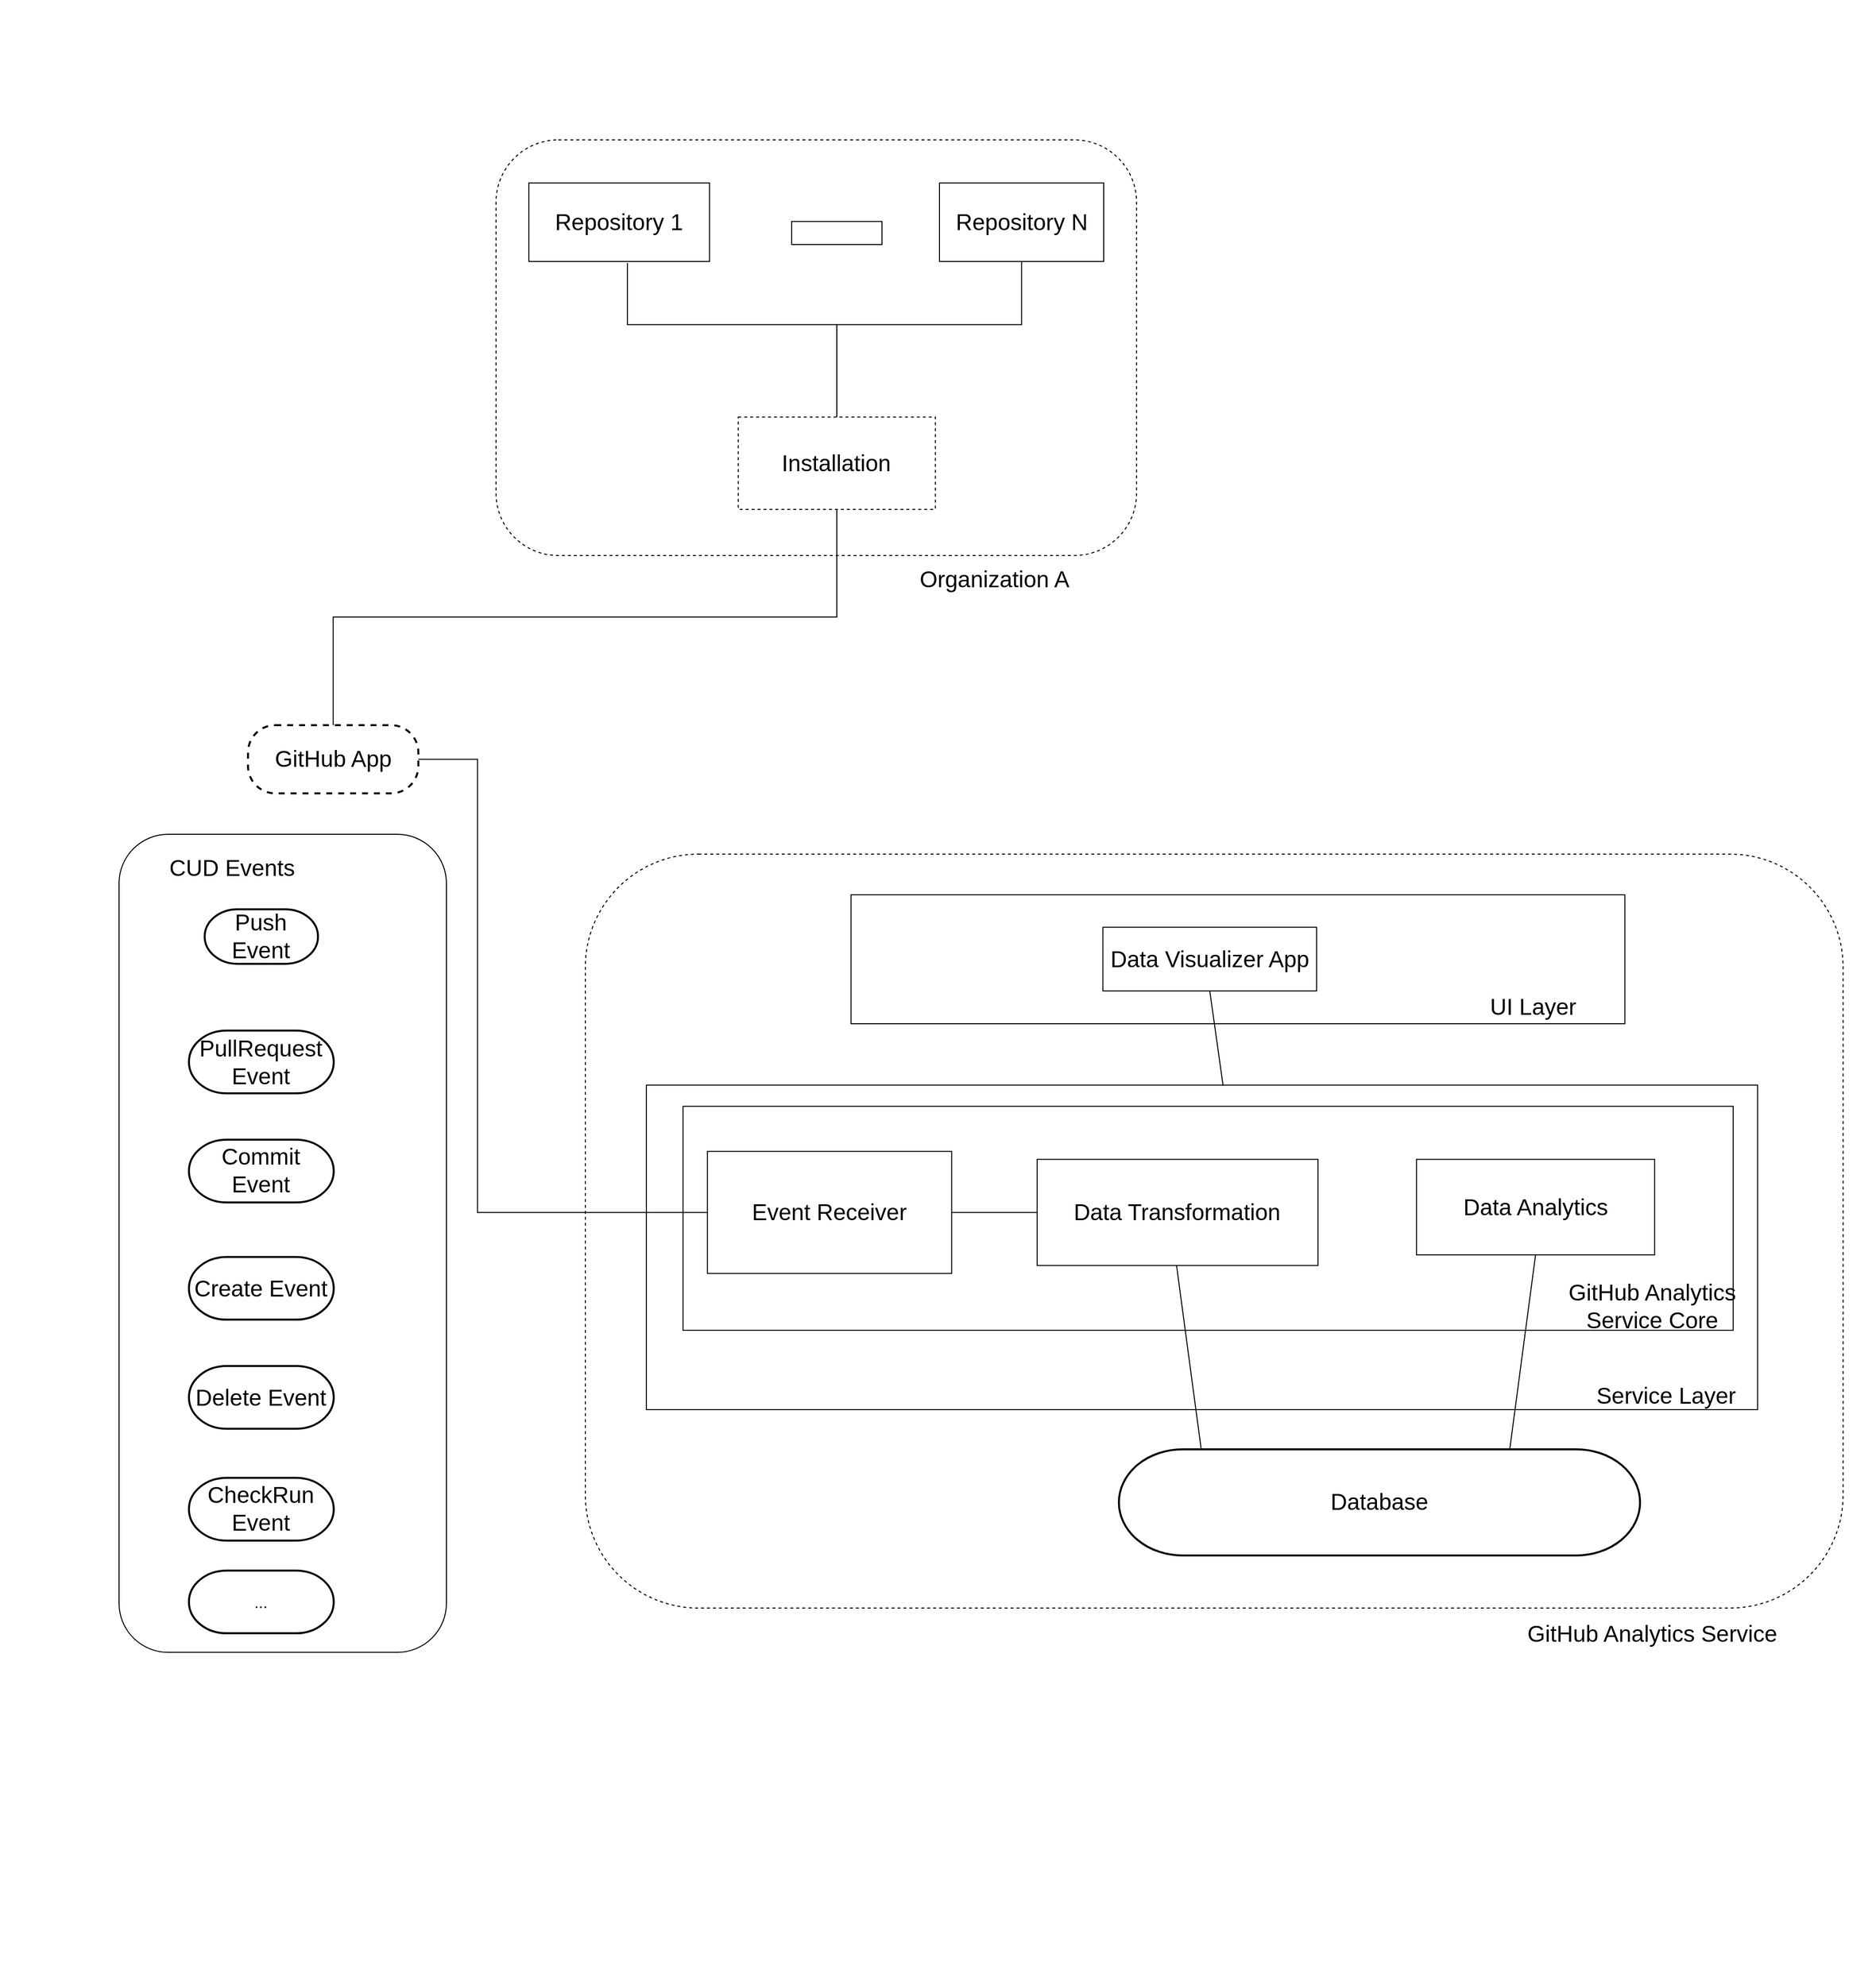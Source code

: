 <mxfile version="17.4.2" type="device"><diagram id="S0BXft9Xyf9-TzEXJCx_" name="Page-1"><mxGraphModel dx="3204" dy="254" grid="1" gridSize="10" guides="1" tooltips="1" connect="1" arrows="1" fold="1" page="1" pageScale="1" pageWidth="827" pageHeight="583" math="0" shadow="0"><root><mxCell id="0"/><mxCell id="1" parent="0"/><mxCell id="Zn4DgPz5Z8ld5ZQRRnSK-152" value="" style="group" parent="1" vertex="1" connectable="0"><mxGeometry x="-610" y="1169" width="1890" height="2001" as="geometry"/></mxCell><mxCell id="Zn4DgPz5Z8ld5ZQRRnSK-51" value="" style="rounded=1;whiteSpace=wrap;html=1;strokeWidth=2;arcSize=40;dashed=1;" parent="Zn4DgPz5Z8ld5ZQRRnSK-152" vertex="1"><mxGeometry x="250" y="731" width="171.7" height="68.72" as="geometry"/></mxCell><mxCell id="Zn4DgPz5Z8ld5ZQRRnSK-52" value="&lt;font style=&quot;font-size: 23px&quot;&gt;GitHub App&lt;/font&gt;" style="text;html=1;strokeColor=none;fillColor=none;align=center;verticalAlign=middle;whiteSpace=wrap;rounded=0;dashed=1;" parent="Zn4DgPz5Z8ld5ZQRRnSK-152" vertex="1"><mxGeometry x="270.87" y="748.18" width="129.96" height="34.36" as="geometry"/></mxCell><mxCell id="Zn4DgPz5Z8ld5ZQRRnSK-151" value="" style="group" parent="Zn4DgPz5Z8ld5ZQRRnSK-152" vertex="1" connectable="0"><mxGeometry x="590" y="591" width="1267.83" height="1241" as="geometry"/></mxCell><mxCell id="Zn4DgPz5Z8ld5ZQRRnSK-70" value="" style="rounded=1;whiteSpace=wrap;html=1;dashed=1;" parent="Zn4DgPz5Z8ld5ZQRRnSK-151" vertex="1"><mxGeometry y="270" width="1267.83" height="760" as="geometry"/></mxCell><mxCell id="Zn4DgPz5Z8ld5ZQRRnSK-71" value="&lt;font style=&quot;font-size: 23px&quot;&gt;GitHub Analytics Service&lt;/font&gt;" style="text;html=1;strokeColor=none;fillColor=none;align=center;verticalAlign=middle;whiteSpace=wrap;rounded=0;dashed=1;" parent="Zn4DgPz5Z8ld5ZQRRnSK-151" vertex="1"><mxGeometry x="927.833" y="1040.001" width="294.521" height="32.094" as="geometry"/></mxCell><mxCell id="Zn4DgPz5Z8ld5ZQRRnSK-73" value="" style="rounded=0;whiteSpace=wrap;html=1;fontSize=16;" parent="Zn4DgPz5Z8ld5ZQRRnSK-151" vertex="1"><mxGeometry x="267.83" y="311" width="780" height="130" as="geometry"/></mxCell><mxCell id="Zn4DgPz5Z8ld5ZQRRnSK-74" value="" style="rounded=0;whiteSpace=wrap;html=1;fontSize=16;" parent="Zn4DgPz5Z8ld5ZQRRnSK-151" vertex="1"><mxGeometry x="61.55" y="502.82" width="1120.12" height="327.18" as="geometry"/></mxCell><mxCell id="Zn4DgPz5Z8ld5ZQRRnSK-75" value="&lt;font style=&quot;font-size: 23px&quot;&gt;UI Layer&lt;/font&gt;" style="text;html=1;strokeColor=none;fillColor=none;align=center;verticalAlign=middle;whiteSpace=wrap;rounded=0;fontSize=16;" parent="Zn4DgPz5Z8ld5ZQRRnSK-151" vertex="1"><mxGeometry x="863.199" y="407.915" width="184.635" height="32.095" as="geometry"/></mxCell><mxCell id="Zn4DgPz5Z8ld5ZQRRnSK-76" value="&lt;font style=&quot;font-size: 23px&quot;&gt;Service Layer&lt;/font&gt;" style="text;html=1;strokeColor=none;fillColor=none;align=center;verticalAlign=middle;whiteSpace=wrap;rounded=0;fontSize=16;" parent="Zn4DgPz5Z8ld5ZQRRnSK-151" vertex="1"><mxGeometry x="997.031" y="800.003" width="184.635" height="32.095" as="geometry"/></mxCell><mxCell id="Zn4DgPz5Z8ld5ZQRRnSK-78" value="&lt;span&gt;&lt;font style=&quot;font-size: 23px&quot;&gt;Data Visualizer App&lt;/font&gt;&lt;/span&gt;" style="rounded=0;whiteSpace=wrap;html=1;fontSize=16;" parent="Zn4DgPz5Z8ld5ZQRRnSK-151" vertex="1"><mxGeometry x="521.732" y="343.725" width="215.408" height="64.19" as="geometry"/></mxCell><mxCell id="Zn4DgPz5Z8ld5ZQRRnSK-93" value="" style="rounded=0;whiteSpace=wrap;html=1;fontSize=16;" parent="Zn4DgPz5Z8ld5ZQRRnSK-151" vertex="1"><mxGeometry x="98.47" y="524.22" width="1058.57" height="225.78" as="geometry"/></mxCell><mxCell id="Zn4DgPz5Z8ld5ZQRRnSK-94" value="&lt;font style=&quot;font-size: 23px&quot;&gt;GitHub Analytics Service Core&lt;/font&gt;" style="text;html=1;strokeColor=none;fillColor=none;align=center;verticalAlign=middle;whiteSpace=wrap;rounded=0;dashed=1;" parent="Zn4DgPz5Z8ld5ZQRRnSK-151" vertex="1"><mxGeometry x="981.57" y="710" width="187.04" height="32.09" as="geometry"/></mxCell><mxCell id="Zn4DgPz5Z8ld5ZQRRnSK-96" value="&lt;font style=&quot;font-size: 23px&quot;&gt;Event Receiver&lt;/font&gt;" style="rounded=0;whiteSpace=wrap;html=1;fontSize=16;" parent="Zn4DgPz5Z8ld5ZQRRnSK-151" vertex="1"><mxGeometry x="123.09" y="569.683" width="246.181" height="123.03" as="geometry"/></mxCell><mxCell id="Zn4DgPz5Z8ld5ZQRRnSK-112" value="&lt;font style=&quot;font-size: 23px&quot;&gt;Data Analytics&lt;/font&gt;" style="rounded=0;whiteSpace=wrap;html=1;fontSize=16;" parent="Zn4DgPz5Z8ld5ZQRRnSK-151" vertex="1"><mxGeometry x="837.827" y="577.704" width="240.026" height="96.284" as="geometry"/></mxCell><mxCell id="Zn4DgPz5Z8ld5ZQRRnSK-115" value="" style="shape=updateedge;endArrow=none;vertical=true;rounded=0;fontSize=16;elbow=vertical;exitX=0.5;exitY=1;exitDx=0;exitDy=0;entryX=0.75;entryY=0;entryDx=0;entryDy=0;" parent="Zn4DgPz5Z8ld5ZQRRnSK-151" source="Zn4DgPz5Z8ld5ZQRRnSK-112" target="Zn4DgPz5Z8ld5ZQRRnSK-128" edge="1"><mxGeometry width="30" height="80" relative="1" as="geometry"><mxPoint x="593.911" y="834.466" as="sourcePoint"/><mxPoint x="707.054" y="1048.431" as="targetPoint"/></mxGeometry></mxCell><mxCell id="Zn4DgPz5Z8ld5ZQRRnSK-118" value="" style="shape=useedge;vertical=true;endArrow=none;useSignPosition=left;useSignDirection=south;rounded=0;fontSize=16;elbow=vertical;exitX=0.5;exitY=1;exitDx=0;exitDy=0;entryX=0.519;entryY=0.002;entryDx=0;entryDy=0;entryPerimeter=0;" parent="Zn4DgPz5Z8ld5ZQRRnSK-151" edge="1" target="Zn4DgPz5Z8ld5ZQRRnSK-74" source="Zn4DgPz5Z8ld5ZQRRnSK-78"><mxGeometry height="160" relative="1" as="geometry"><mxPoint x="615.451" y="335.961" as="sourcePoint"/><mxPoint x="621.83" y="501" as="targetPoint"/></mxGeometry></mxCell><mxCell id="Zn4DgPz5Z8ld5ZQRRnSK-124" value="" style="shape=useedge;endArrow=none;useSignPosition=up;useSignDirection=east;rounded=0;fontSize=16;elbow=vertical;entryX=0;entryY=0.5;entryDx=0;entryDy=0;" parent="Zn4DgPz5Z8ld5ZQRRnSK-151" target="Zn4DgPz5Z8ld5ZQRRnSK-125" edge="1"><mxGeometry width="160" relative="1" as="geometry"><mxPoint x="369.271" y="631.198" as="sourcePoint"/><mxPoint x="738.542" y="637.082" as="targetPoint"/></mxGeometry></mxCell><mxCell id="Zn4DgPz5Z8ld5ZQRRnSK-125" value="&lt;font style=&quot;font-size: 23px&quot;&gt;Data Transformation&lt;/font&gt;" style="rounded=0;whiteSpace=wrap;html=1;fontSize=16;" parent="Zn4DgPz5Z8ld5ZQRRnSK-151" vertex="1"><mxGeometry x="455.434" y="577.707" width="283.108" height="106.983" as="geometry"/></mxCell><mxCell id="Zn4DgPz5Z8ld5ZQRRnSK-127" value="" style="shape=useedge;vertical=true;endArrow=none;useSignPosition=left;useSignDirection=south;rounded=0;fontSize=16;elbow=vertical;exitX=0.158;exitY=0;exitDx=0;exitDy=0;exitPerimeter=0;" parent="Zn4DgPz5Z8ld5ZQRRnSK-151" source="Zn4DgPz5Z8ld5ZQRRnSK-128" edge="1"><mxGeometry height="160" relative="1" as="geometry"><mxPoint x="581.802" y="1053.085" as="sourcePoint"/><mxPoint x="595.966" y="684.69" as="targetPoint"/></mxGeometry></mxCell><mxCell id="Zn4DgPz5Z8ld5ZQRRnSK-128" value="&lt;font style=&quot;font-size: 23px&quot;&gt;Database&lt;/font&gt;" style="rounded=1;whiteSpace=wrap;html=1;arcSize=60;strokeWidth=2;fontSize=16;" parent="Zn4DgPz5Z8ld5ZQRRnSK-151" vertex="1"><mxGeometry x="537.83" y="870.0" width="525.33" height="106.98" as="geometry"/></mxCell><mxCell id="Zn4DgPz5Z8ld5ZQRRnSK-147" value="" style="shape=useedge;edgeStyle=elbowEdgeStyle;elbow=horizontal;endArrow=none;useSignPosition=left;useSignDirection=south;rounded=0;fontSize=16;exitX=0;exitY=0.5;exitDx=0;exitDy=0;entryX=1;entryY=0.5;entryDx=0;entryDy=0;" parent="Zn4DgPz5Z8ld5ZQRRnSK-152" source="Zn4DgPz5Z8ld5ZQRRnSK-96" target="Zn4DgPz5Z8ld5ZQRRnSK-51" edge="1"><mxGeometry width="160" height="70" relative="1" as="geometry"><mxPoint x="1408.696" y="688.381" as="sourcePoint"/><mxPoint x="420" y="771" as="targetPoint"/><Array as="points"><mxPoint x="481.304" y="1100.722"/></Array></mxGeometry></mxCell><mxCell id="Zn4DgPz5Z8ld5ZQRRnSK-148" value="" style="group" parent="Zn4DgPz5Z8ld5ZQRRnSK-152" vertex="1" connectable="0"><mxGeometry x="120" y="841" width="330" height="824.68" as="geometry"/></mxCell><mxCell id="Zn4DgPz5Z8ld5ZQRRnSK-80" value="" style="rounded=1;whiteSpace=wrap;html=1;fontSize=16;" parent="Zn4DgPz5Z8ld5ZQRRnSK-148" vertex="1"><mxGeometry width="330" height="824.68" as="geometry"/></mxCell><mxCell id="Zn4DgPz5Z8ld5ZQRRnSK-81" value="&lt;font style=&quot;font-size: 23px&quot;&gt;Push Event&lt;/font&gt;" style="rounded=1;whiteSpace=wrap;html=1;arcSize=60;strokeWidth=2;fontSize=16;" parent="Zn4DgPz5Z8ld5ZQRRnSK-148" vertex="1"><mxGeometry x="86.308" y="75.596" width="114.231" height="54.979" as="geometry"/></mxCell><mxCell id="Zn4DgPz5Z8ld5ZQRRnSK-82" value="&lt;font style=&quot;font-size: 23px&quot;&gt;PullRequest Event&lt;/font&gt;" style="rounded=1;whiteSpace=wrap;html=1;arcSize=60;strokeWidth=2;fontSize=16;" parent="Zn4DgPz5Z8ld5ZQRRnSK-148" vertex="1"><mxGeometry x="70.442" y="197.923" width="145.962" height="63.225" as="geometry"/></mxCell><mxCell id="Zn4DgPz5Z8ld5ZQRRnSK-83" value="&lt;font style=&quot;font-size: 23px&quot;&gt;Commit Event&lt;/font&gt;" style="rounded=1;whiteSpace=wrap;html=1;arcSize=60;strokeWidth=2;fontSize=16;" parent="Zn4DgPz5Z8ld5ZQRRnSK-148" vertex="1"><mxGeometry x="70.442" y="307.881" width="145.962" height="63.225" as="geometry"/></mxCell><mxCell id="Zn4DgPz5Z8ld5ZQRRnSK-84" value="&lt;font style=&quot;font-size: 23px&quot;&gt;Create Event&lt;/font&gt;" style="rounded=1;whiteSpace=wrap;html=1;arcSize=60;strokeWidth=2;fontSize=16;" parent="Zn4DgPz5Z8ld5ZQRRnSK-148" vertex="1"><mxGeometry x="70.442" y="426.085" width="145.962" height="63.225" as="geometry"/></mxCell><mxCell id="Zn4DgPz5Z8ld5ZQRRnSK-87" value="&lt;font style=&quot;font-size: 23px&quot;&gt;Delete Event&lt;/font&gt;" style="rounded=1;whiteSpace=wrap;html=1;arcSize=60;strokeWidth=2;fontSize=16;" parent="Zn4DgPz5Z8ld5ZQRRnSK-148" vertex="1"><mxGeometry x="70.442" y="536.042" width="145.962" height="63.225" as="geometry"/></mxCell><mxCell id="Zn4DgPz5Z8ld5ZQRRnSK-88" value="&lt;font style=&quot;font-size: 23px&quot;&gt;CheckRun Event&lt;/font&gt;" style="rounded=1;whiteSpace=wrap;html=1;arcSize=60;strokeWidth=2;fontSize=16;" parent="Zn4DgPz5Z8ld5ZQRRnSK-148" vertex="1"><mxGeometry x="70.442" y="648.748" width="145.962" height="63.225" as="geometry"/></mxCell><mxCell id="Zn4DgPz5Z8ld5ZQRRnSK-89" value="..." style="rounded=1;whiteSpace=wrap;html=1;arcSize=60;strokeWidth=2;fontSize=16;" parent="Zn4DgPz5Z8ld5ZQRRnSK-148" vertex="1"><mxGeometry x="70.442" y="742.212" width="145.962" height="63.225" as="geometry"/></mxCell><mxCell id="Zn4DgPz5Z8ld5ZQRRnSK-98" value="&lt;font style=&quot;font-size: 23px&quot;&gt;CUD Events&lt;/font&gt;" style="text;html=1;strokeColor=none;fillColor=none;align=center;verticalAlign=middle;whiteSpace=wrap;rounded=0;fontSize=16;" parent="Zn4DgPz5Z8ld5ZQRRnSK-148" vertex="1"><mxGeometry x="26.654" y="13.745" width="173.885" height="41.234" as="geometry"/></mxCell><mxCell id="Zn4DgPz5Z8ld5ZQRRnSK-150" value="" style="group" parent="Zn4DgPz5Z8ld5ZQRRnSK-152" vertex="1" connectable="0"><mxGeometry x="499.996" y="141" width="645.652" height="481.065" as="geometry"/></mxCell><mxCell id="Zn4DgPz5Z8ld5ZQRRnSK-29" value="" style="rounded=1;whiteSpace=wrap;html=1;dashed=1;" parent="Zn4DgPz5Z8ld5ZQRRnSK-150" vertex="1"><mxGeometry width="645.652" height="418.992" as="geometry"/></mxCell><mxCell id="Zn4DgPz5Z8ld5ZQRRnSK-30" value="&lt;font style=&quot;font-size: 23px&quot;&gt;Organization A&lt;/font&gt;" style="text;html=1;strokeColor=none;fillColor=none;align=center;verticalAlign=middle;whiteSpace=wrap;rounded=0;dashed=1;fontSize=16;" parent="Zn4DgPz5Z8ld5ZQRRnSK-150" vertex="1"><mxGeometry x="370.007" y="420.0" width="264.883" height="46.555" as="geometry"/></mxCell><mxCell id="Zn4DgPz5Z8ld5ZQRRnSK-64" value="" style="shape=useedge;vertical=true;edgeStyle=elbowEdgeStyle;elbow=vertical;endArrow=none;useSignPosition=up;useSignDirection=east;rounded=0;exitX=0.5;exitY=1;exitDx=0;exitDy=0;entryX=0.5;entryY=0;entryDx=0;entryDy=0;" parent="Zn4DgPz5Z8ld5ZQRRnSK-150" target="Zn4DgPz5Z8ld5ZQRRnSK-53" edge="1"><mxGeometry width="70" height="160" relative="1" as="geometry"><mxPoint x="132.441" y="124.146" as="sourcePoint"/><mxPoint x="1009.866" y="263.81" as="targetPoint"/><Array as="points"><mxPoint x="513.211" y="186.219"/></Array></mxGeometry></mxCell><mxCell id="Zn4DgPz5Z8ld5ZQRRnSK-53" value="" style="rounded=0;whiteSpace=wrap;html=1;dashed=1;" parent="Zn4DgPz5Z8ld5ZQRRnSK-150" vertex="1"><mxGeometry x="244.189" y="279.328" width="198.662" height="93.109" as="geometry"/></mxCell><mxCell id="Zn4DgPz5Z8ld5ZQRRnSK-54" value="&lt;font style=&quot;font-size: 23px&quot;&gt;Installation&lt;/font&gt;" style="text;html=1;strokeColor=none;fillColor=none;align=center;verticalAlign=middle;whiteSpace=wrap;rounded=0;dashed=1;" parent="Zn4DgPz5Z8ld5ZQRRnSK-150" vertex="1"><mxGeometry x="277.299" y="302.605" width="132.441" height="46.555" as="geometry"/></mxCell><mxCell id="Zn4DgPz5Z8ld5ZQRRnSK-129" value="" style="shape=dot3;connectable=0;fontSize=16;" parent="Zn4DgPz5Z8ld5ZQRRnSK-150" vertex="1"><mxGeometry x="297.993" y="82.247" width="91.054" height="23.277" as="geometry"/></mxCell><mxCell id="Zn4DgPz5Z8ld5ZQRRnSK-132" value="" style="rounded=0;whiteSpace=wrap;html=1;fontSize=16;" parent="Zn4DgPz5Z8ld5ZQRRnSK-150" vertex="1"><mxGeometry x="33.11" y="43.451" width="182.107" height="79.143" as="geometry"/></mxCell><mxCell id="Zn4DgPz5Z8ld5ZQRRnSK-133" value="" style="rounded=0;whiteSpace=wrap;html=1;fontSize=16;" parent="Zn4DgPz5Z8ld5ZQRRnSK-150" vertex="1"><mxGeometry x="446.99" y="43.451" width="165.552" height="79.143" as="geometry"/></mxCell><mxCell id="Zn4DgPz5Z8ld5ZQRRnSK-48" value="&lt;font style=&quot;font-size: 23px&quot;&gt;Repository 1&lt;/font&gt;" style="text;html=1;strokeColor=none;fillColor=none;align=center;verticalAlign=middle;whiteSpace=wrap;rounded=0;dashed=1;fontSize=16;" parent="Zn4DgPz5Z8ld5ZQRRnSK-150" vertex="1"><mxGeometry x="41.388" y="51.986" width="165.552" height="62.073" as="geometry"/></mxCell><mxCell id="Zn4DgPz5Z8ld5ZQRRnSK-130" value="&lt;font style=&quot;font-size: 23px&quot;&gt;Repository N&lt;/font&gt;" style="text;html=1;strokeColor=none;fillColor=none;align=center;verticalAlign=middle;whiteSpace=wrap;rounded=0;dashed=1;fontSize=16;" parent="Zn4DgPz5Z8ld5ZQRRnSK-150" vertex="1"><mxGeometry x="446.99" y="51.986" width="165.552" height="62.073" as="geometry"/></mxCell><mxCell id="Zn4DgPz5Z8ld5ZQRRnSK-134" value="" style="shape=useedge;vertical=true;edgeStyle=elbowEdgeStyle;elbow=vertical;endArrow=none;useSignPosition=up;useSignDirection=east;rounded=0;exitX=0.5;exitY=1;exitDx=0;exitDy=0;entryX=0.5;entryY=0;entryDx=0;entryDy=0;" parent="Zn4DgPz5Z8ld5ZQRRnSK-150" source="Zn4DgPz5Z8ld5ZQRRnSK-133" target="Zn4DgPz5Z8ld5ZQRRnSK-53" edge="1"><mxGeometry width="70" height="160" relative="1" as="geometry"><mxPoint x="148.997" y="139.664" as="sourcePoint"/><mxPoint x="360.075" y="294.846" as="targetPoint"/><Array as="points"><mxPoint x="496.656" y="186.219"/><mxPoint x="529.766" y="201.737"/></Array></mxGeometry></mxCell><mxCell id="Zn4DgPz5Z8ld5ZQRRnSK-144" value="" style="shape=useedge;vertical=true;edgeStyle=elbowEdgeStyle;elbow=vertical;endArrow=none;useSignPosition=up;useSignDirection=east;rounded=0;fontSize=16;entryX=0.5;entryY=1;entryDx=0;entryDy=0;exitX=0.5;exitY=0;exitDx=0;exitDy=0;" parent="Zn4DgPz5Z8ld5ZQRRnSK-152" source="Zn4DgPz5Z8ld5ZQRRnSK-51" target="Zn4DgPz5Z8ld5ZQRRnSK-53" edge="1"><mxGeometry width="70" height="160" relative="1" as="geometry"><mxPoint x="1279.565" y="814.374" as="sourcePoint"/><mxPoint x="1361.739" y="631.111" as="targetPoint"/></mxGeometry></mxCell></root></mxGraphModel></diagram></mxfile>